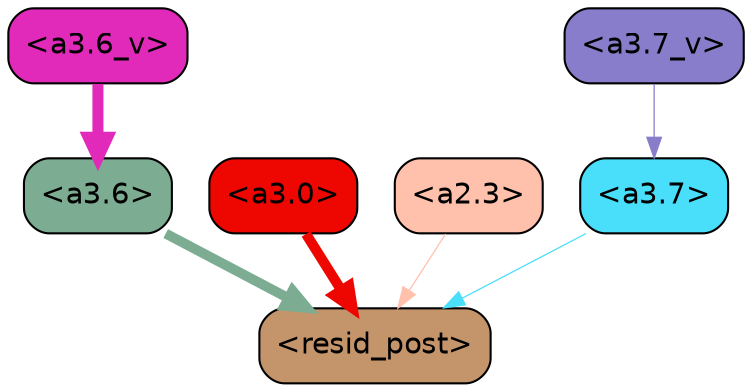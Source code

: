 strict digraph "" {
	graph [bgcolor=transparent,
		layout=dot,
		overlap=false,
		splines=true
	];
	"<a3.7>"	[color=black,
		fillcolor="#49dffb",
		fontname=Helvetica,
		shape=box,
		style="filled, rounded"];
	"<resid_post>"	[color=black,
		fillcolor="#c4946b",
		fontname=Helvetica,
		shape=box,
		style="filled, rounded"];
	"<a3.7>" -> "<resid_post>"	[color="#49dffb",
		penwidth=0.6];
	"<a3.6>"	[color=black,
		fillcolor="#7cad93",
		fontname=Helvetica,
		shape=box,
		style="filled, rounded"];
	"<a3.6>" -> "<resid_post>"	[color="#7cad93",
		penwidth=4.7534414529800415];
	"<a3.0>"	[color=black,
		fillcolor="#ed0700",
		fontname=Helvetica,
		shape=box,
		style="filled, rounded"];
	"<a3.0>" -> "<resid_post>"	[color="#ed0700",
		penwidth=4.898576855659485];
	"<a2.3>"	[color=black,
		fillcolor="#ffc1ab",
		fontname=Helvetica,
		shape=box,
		style="filled, rounded"];
	"<a2.3>" -> "<resid_post>"	[color="#ffc1ab",
		penwidth=0.6];
	"<a3.7_v>"	[color=black,
		fillcolor="#877dcb",
		fontname=Helvetica,
		shape=box,
		style="filled, rounded"];
	"<a3.7_v>" -> "<a3.7>"	[color="#877dcb",
		penwidth=0.6];
	"<a3.6_v>"	[color=black,
		fillcolor="#e22aba",
		fontname=Helvetica,
		shape=box,
		style="filled, rounded"];
	"<a3.6_v>" -> "<a3.6>"	[color="#e22aba",
		penwidth=5.297133803367615];
}
